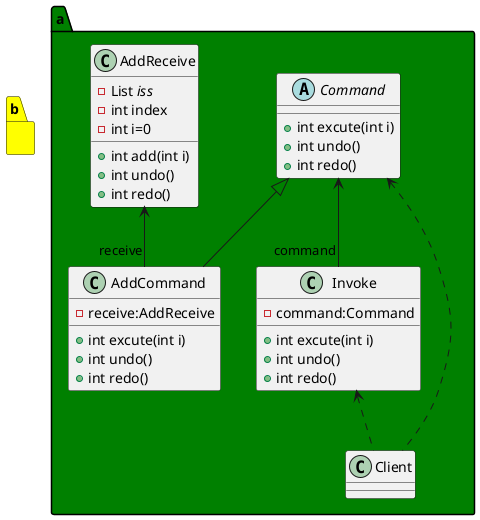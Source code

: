 @startuml


namespace a#green{
class Invoke{
   - command:Command
   + int excute(int i)
   + int undo()
   + int redo()
}


Command <--"command" Invoke
abstract class Command{
   + int excute(int i)
   + int undo()
   + int redo()
}

AddReceive <--"receive" AddCommand

class AddCommand{
    - receive:AddReceive
    + int excute(int i)
    + int undo()
    + int redo()
}

Command <|--AddCommand

class AddReceive{
    - List<i> iss
    - int index
    - int i=0
    + int add(int i)
    + int undo()
    + int redo()
}

Invoke <.. Client
Command<..Client




/'
修改简易计算器源代码，使之能够实现多次撤销(Undo)
和恢复(Redo)
'/
}

namespace b #yellow{

/'Sunny软件公司欲开发一个基于Windows平
台的公告板系统。该系统提供了一个主菜单
 (Menu)，在主菜单中包含了一些菜单项
 (MenuItem)，可以通过Menu类的
 addMenuItem()方 法增加菜单项。
 菜单项的主要方法是click()，每
 一个菜单项包含一个抽象命令类，
 具体命 令类包括OpenCommand(打开命令)
 ，CreateCommand(新建命令)，EditCommand(编辑命令)
 等，命令类具有一个execute()方法，用于调用公告
 板系统界面类(BoardScreen)的
 open()、 create()、edit()等方法。
 试使用命令模式设计该系统，
 以便降低MenuItem类与BoardScreen 类之间的耦合度'/
}

@enduml